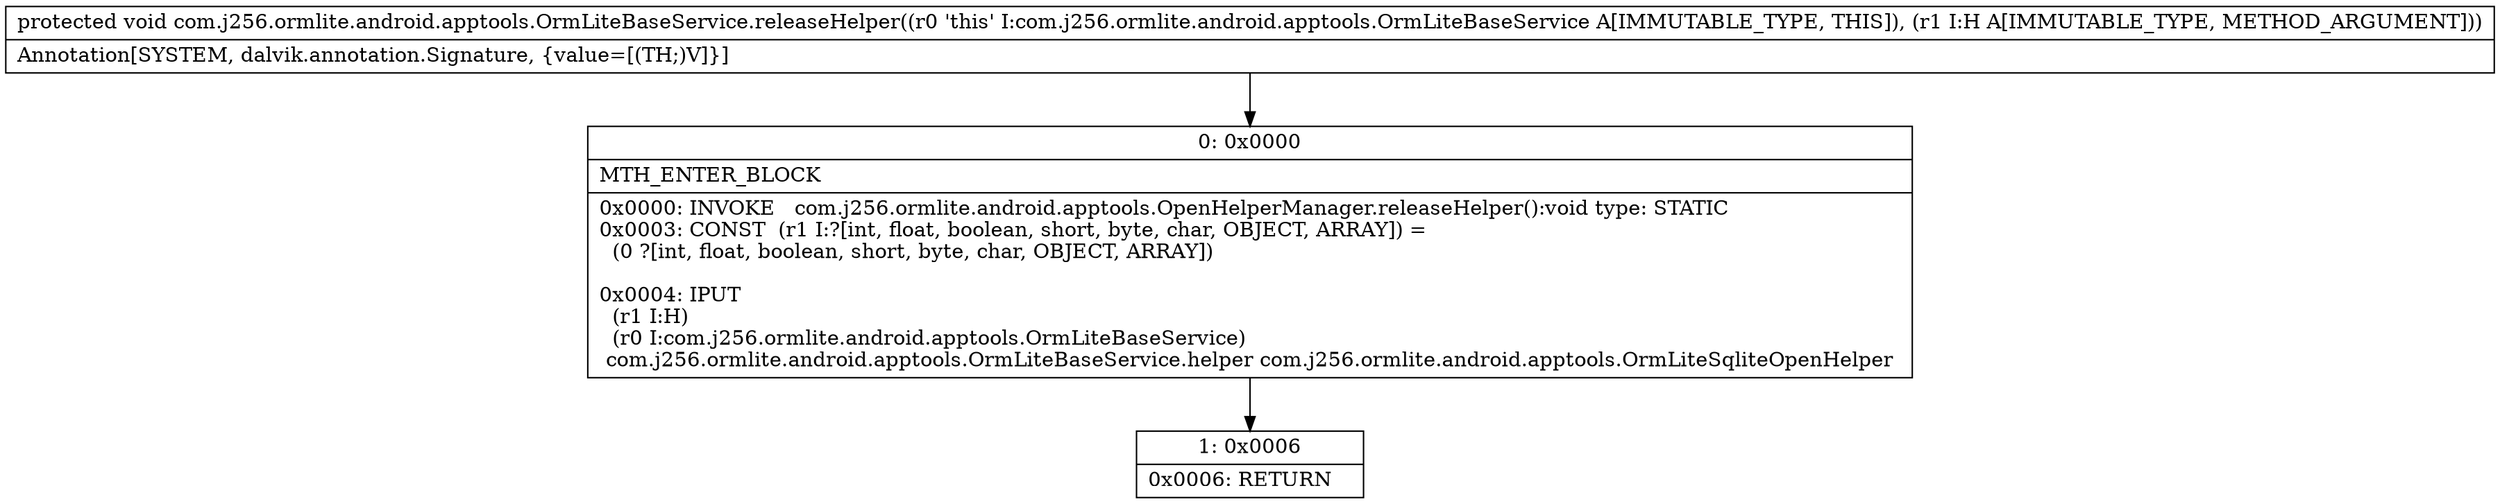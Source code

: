 digraph "CFG forcom.j256.ormlite.android.apptools.OrmLiteBaseService.releaseHelper(Lcom\/j256\/ormlite\/android\/apptools\/OrmLiteSqliteOpenHelper;)V" {
Node_0 [shape=record,label="{0\:\ 0x0000|MTH_ENTER_BLOCK\l|0x0000: INVOKE   com.j256.ormlite.android.apptools.OpenHelperManager.releaseHelper():void type: STATIC \l0x0003: CONST  (r1 I:?[int, float, boolean, short, byte, char, OBJECT, ARRAY]) = \l  (0 ?[int, float, boolean, short, byte, char, OBJECT, ARRAY])\l \l0x0004: IPUT  \l  (r1 I:H)\l  (r0 I:com.j256.ormlite.android.apptools.OrmLiteBaseService)\l com.j256.ormlite.android.apptools.OrmLiteBaseService.helper com.j256.ormlite.android.apptools.OrmLiteSqliteOpenHelper \l}"];
Node_1 [shape=record,label="{1\:\ 0x0006|0x0006: RETURN   \l}"];
MethodNode[shape=record,label="{protected void com.j256.ormlite.android.apptools.OrmLiteBaseService.releaseHelper((r0 'this' I:com.j256.ormlite.android.apptools.OrmLiteBaseService A[IMMUTABLE_TYPE, THIS]), (r1 I:H A[IMMUTABLE_TYPE, METHOD_ARGUMENT]))  | Annotation[SYSTEM, dalvik.annotation.Signature, \{value=[(TH;)V]\}]\l}"];
MethodNode -> Node_0;
Node_0 -> Node_1;
}

